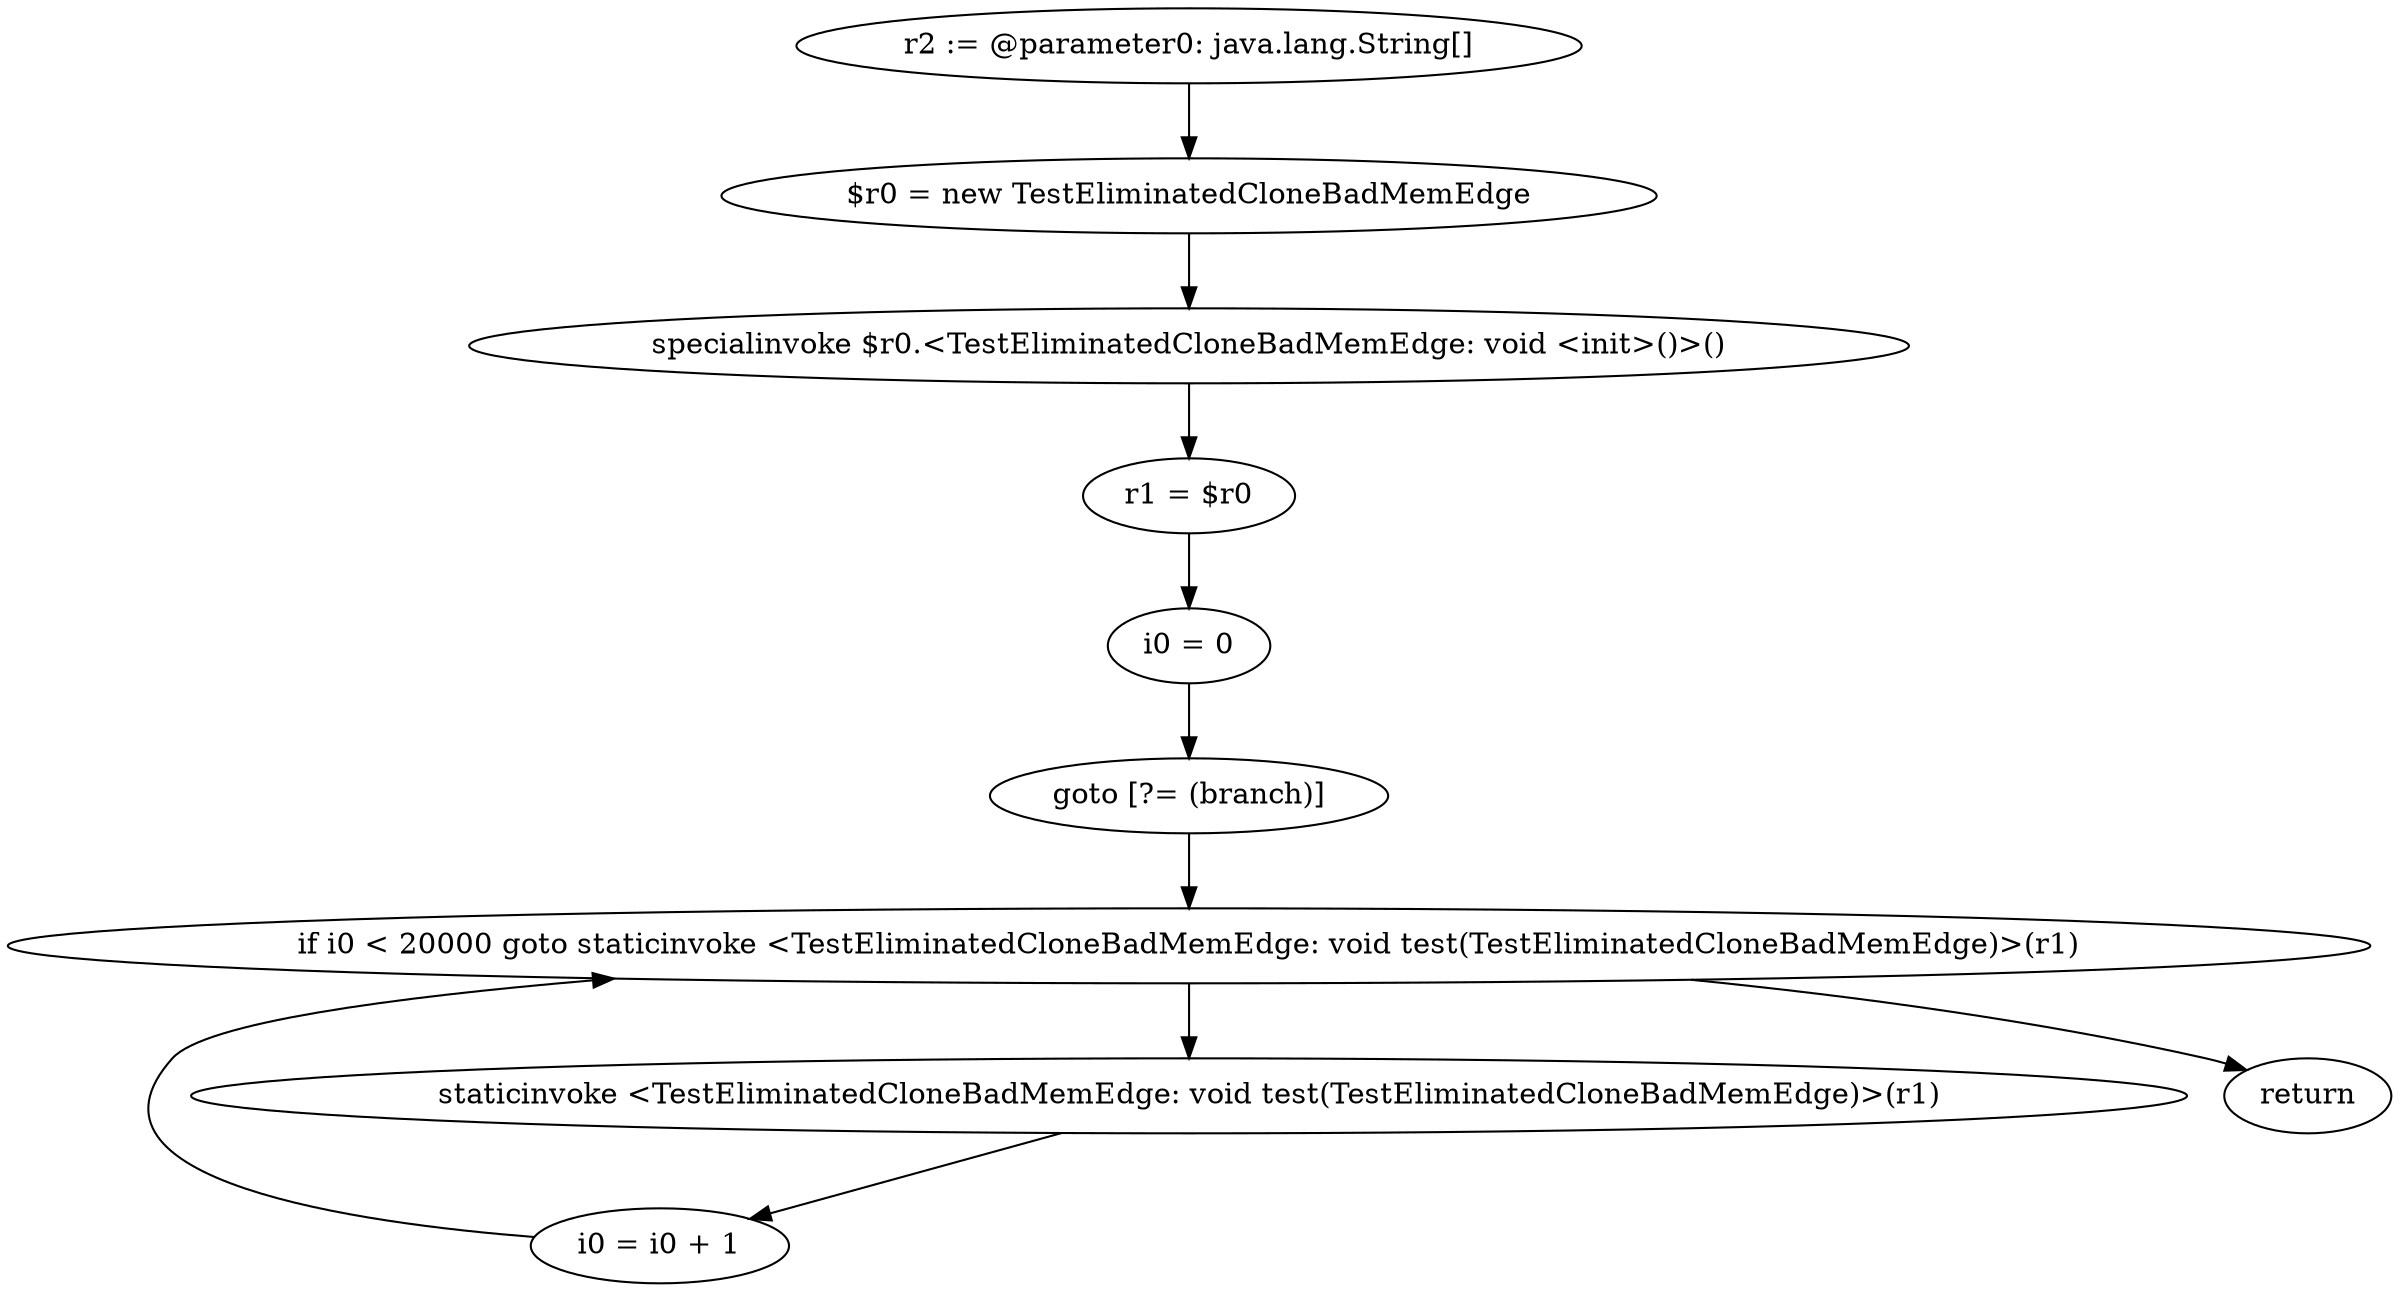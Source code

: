digraph "unitGraph" {
    "r2 := @parameter0: java.lang.String[]"
    "$r0 = new TestEliminatedCloneBadMemEdge"
    "specialinvoke $r0.<TestEliminatedCloneBadMemEdge: void <init>()>()"
    "r1 = $r0"
    "i0 = 0"
    "goto [?= (branch)]"
    "staticinvoke <TestEliminatedCloneBadMemEdge: void test(TestEliminatedCloneBadMemEdge)>(r1)"
    "i0 = i0 + 1"
    "if i0 < 20000 goto staticinvoke <TestEliminatedCloneBadMemEdge: void test(TestEliminatedCloneBadMemEdge)>(r1)"
    "return"
    "r2 := @parameter0: java.lang.String[]"->"$r0 = new TestEliminatedCloneBadMemEdge";
    "$r0 = new TestEliminatedCloneBadMemEdge"->"specialinvoke $r0.<TestEliminatedCloneBadMemEdge: void <init>()>()";
    "specialinvoke $r0.<TestEliminatedCloneBadMemEdge: void <init>()>()"->"r1 = $r0";
    "r1 = $r0"->"i0 = 0";
    "i0 = 0"->"goto [?= (branch)]";
    "goto [?= (branch)]"->"if i0 < 20000 goto staticinvoke <TestEliminatedCloneBadMemEdge: void test(TestEliminatedCloneBadMemEdge)>(r1)";
    "staticinvoke <TestEliminatedCloneBadMemEdge: void test(TestEliminatedCloneBadMemEdge)>(r1)"->"i0 = i0 + 1";
    "i0 = i0 + 1"->"if i0 < 20000 goto staticinvoke <TestEliminatedCloneBadMemEdge: void test(TestEliminatedCloneBadMemEdge)>(r1)";
    "if i0 < 20000 goto staticinvoke <TestEliminatedCloneBadMemEdge: void test(TestEliminatedCloneBadMemEdge)>(r1)"->"return";
    "if i0 < 20000 goto staticinvoke <TestEliminatedCloneBadMemEdge: void test(TestEliminatedCloneBadMemEdge)>(r1)"->"staticinvoke <TestEliminatedCloneBadMemEdge: void test(TestEliminatedCloneBadMemEdge)>(r1)";
}
